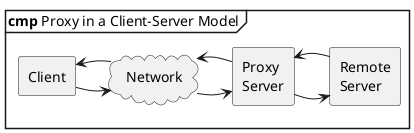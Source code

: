 @startuml
mainframe **cmp** Proxy in a Client-Server Model

agent Client
cloud Network
agent Proxy as "Proxy\nServer"
agent Server as "Remote\nServer"

Client  -> Network
Network -> Proxy
Proxy   -> Server
Server  -> Proxy
Proxy   -> Network
Network -> Client
@enduml